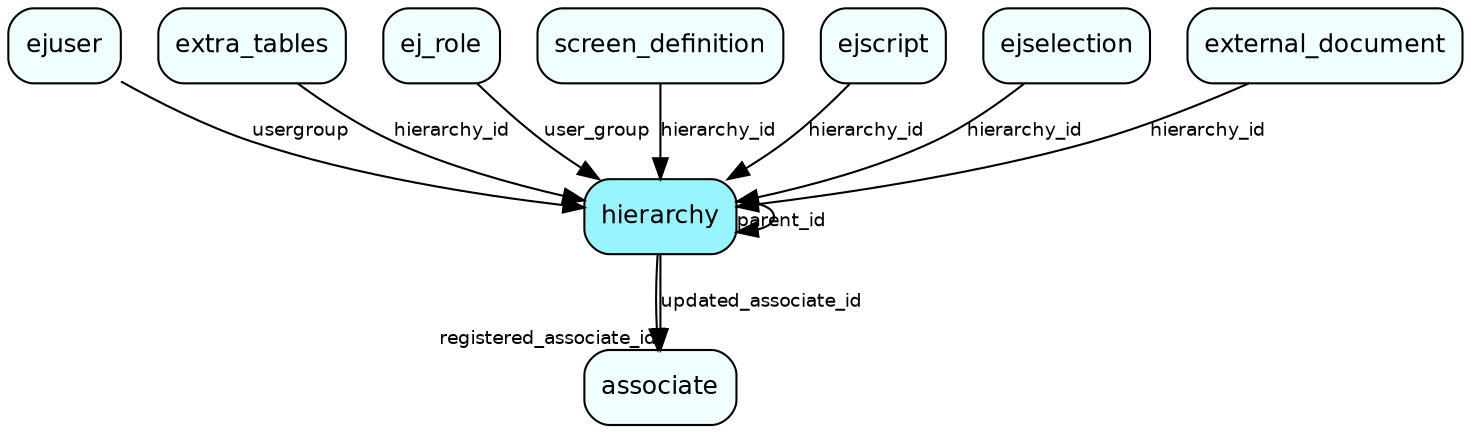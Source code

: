 digraph hierarchy  {
node [shape = box style="rounded, filled" fontname = "Helvetica" fontsize = "12" ]
edge [fontname = "Helvetica" fontsize = "9"]

hierarchy[fillcolor = "cadetblue1"]
associate[fillcolor = "azure1"]
ejuser[fillcolor = "azure1"]
extra_tables[fillcolor = "azure1"]
ej_role[fillcolor = "azure1"]
screen_definition[fillcolor = "azure1"]
ejscript[fillcolor = "azure1"]
ejselection[fillcolor = "azure1"]
external_document[fillcolor = "azure1"]
hierarchy -> hierarchy [headlabel = "parent_id"]
hierarchy -> associate [headlabel = "registered_associate_id"]
hierarchy -> associate [label = "updated_associate_id"]
ejuser -> hierarchy [label = "usergroup"]
extra_tables -> hierarchy [label = "hierarchy_id"]
ej_role -> hierarchy [label = "user_group"]
screen_definition -> hierarchy [label = "hierarchy_id"]
ejscript -> hierarchy [label = "hierarchy_id"]
ejselection -> hierarchy [label = "hierarchy_id"]
external_document -> hierarchy [label = "hierarchy_id"]
}
